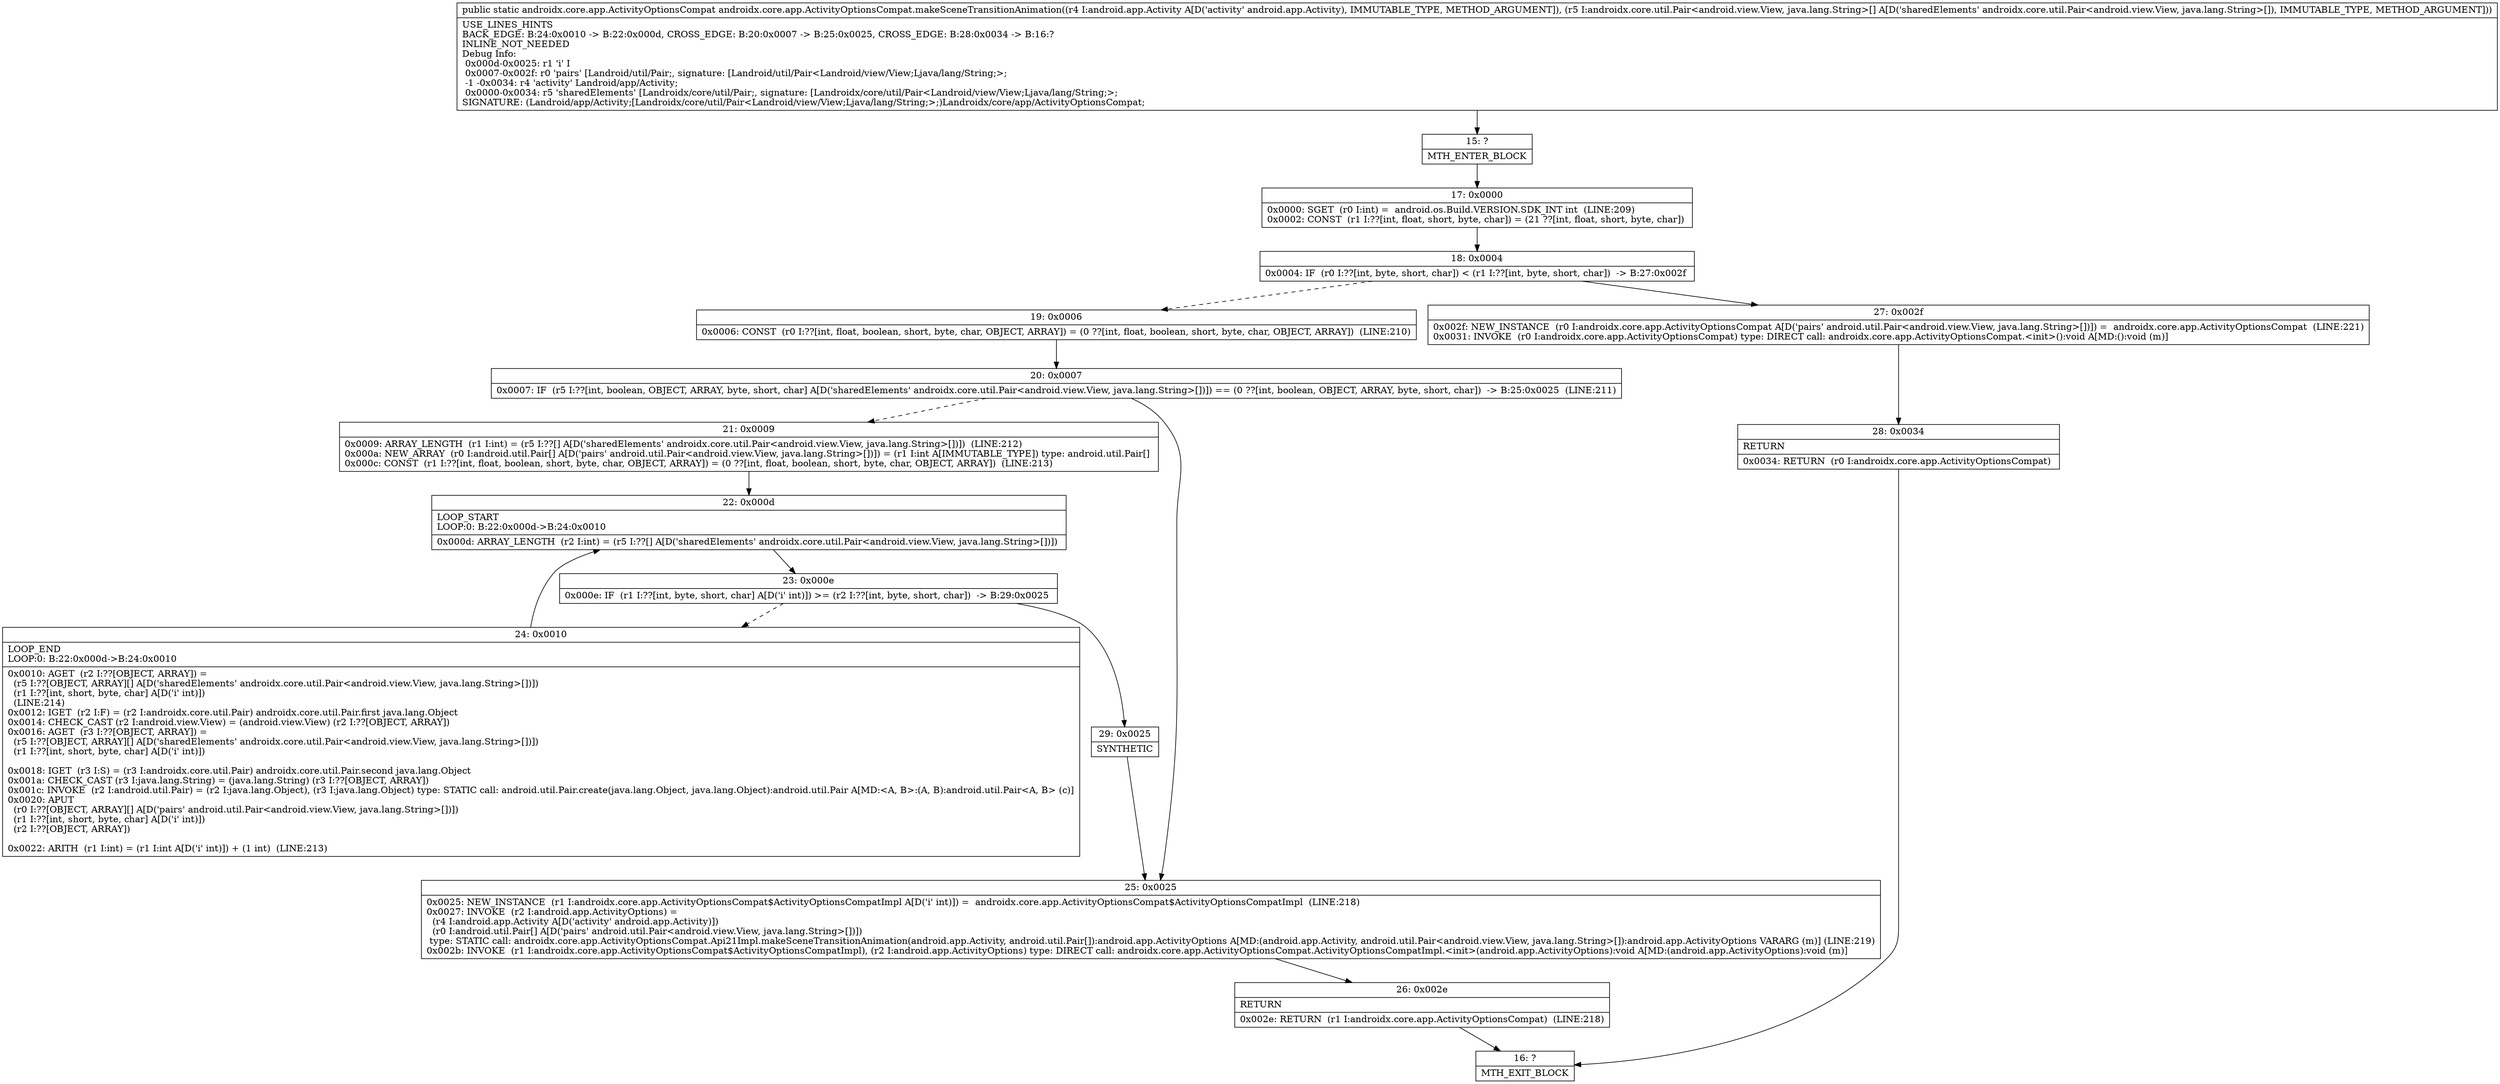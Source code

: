 digraph "CFG forandroidx.core.app.ActivityOptionsCompat.makeSceneTransitionAnimation(Landroid\/app\/Activity;[Landroidx\/core\/util\/Pair;)Landroidx\/core\/app\/ActivityOptionsCompat;" {
Node_15 [shape=record,label="{15\:\ ?|MTH_ENTER_BLOCK\l}"];
Node_17 [shape=record,label="{17\:\ 0x0000|0x0000: SGET  (r0 I:int) =  android.os.Build.VERSION.SDK_INT int  (LINE:209)\l0x0002: CONST  (r1 I:??[int, float, short, byte, char]) = (21 ??[int, float, short, byte, char]) \l}"];
Node_18 [shape=record,label="{18\:\ 0x0004|0x0004: IF  (r0 I:??[int, byte, short, char]) \< (r1 I:??[int, byte, short, char])  \-\> B:27:0x002f \l}"];
Node_19 [shape=record,label="{19\:\ 0x0006|0x0006: CONST  (r0 I:??[int, float, boolean, short, byte, char, OBJECT, ARRAY]) = (0 ??[int, float, boolean, short, byte, char, OBJECT, ARRAY])  (LINE:210)\l}"];
Node_20 [shape=record,label="{20\:\ 0x0007|0x0007: IF  (r5 I:??[int, boolean, OBJECT, ARRAY, byte, short, char] A[D('sharedElements' androidx.core.util.Pair\<android.view.View, java.lang.String\>[])]) == (0 ??[int, boolean, OBJECT, ARRAY, byte, short, char])  \-\> B:25:0x0025  (LINE:211)\l}"];
Node_21 [shape=record,label="{21\:\ 0x0009|0x0009: ARRAY_LENGTH  (r1 I:int) = (r5 I:??[] A[D('sharedElements' androidx.core.util.Pair\<android.view.View, java.lang.String\>[])])  (LINE:212)\l0x000a: NEW_ARRAY  (r0 I:android.util.Pair[] A[D('pairs' android.util.Pair\<android.view.View, java.lang.String\>[])]) = (r1 I:int A[IMMUTABLE_TYPE]) type: android.util.Pair[] \l0x000c: CONST  (r1 I:??[int, float, boolean, short, byte, char, OBJECT, ARRAY]) = (0 ??[int, float, boolean, short, byte, char, OBJECT, ARRAY])  (LINE:213)\l}"];
Node_22 [shape=record,label="{22\:\ 0x000d|LOOP_START\lLOOP:0: B:22:0x000d\-\>B:24:0x0010\l|0x000d: ARRAY_LENGTH  (r2 I:int) = (r5 I:??[] A[D('sharedElements' androidx.core.util.Pair\<android.view.View, java.lang.String\>[])]) \l}"];
Node_23 [shape=record,label="{23\:\ 0x000e|0x000e: IF  (r1 I:??[int, byte, short, char] A[D('i' int)]) \>= (r2 I:??[int, byte, short, char])  \-\> B:29:0x0025 \l}"];
Node_24 [shape=record,label="{24\:\ 0x0010|LOOP_END\lLOOP:0: B:22:0x000d\-\>B:24:0x0010\l|0x0010: AGET  (r2 I:??[OBJECT, ARRAY]) = \l  (r5 I:??[OBJECT, ARRAY][] A[D('sharedElements' androidx.core.util.Pair\<android.view.View, java.lang.String\>[])])\l  (r1 I:??[int, short, byte, char] A[D('i' int)])\l  (LINE:214)\l0x0012: IGET  (r2 I:F) = (r2 I:androidx.core.util.Pair) androidx.core.util.Pair.first java.lang.Object \l0x0014: CHECK_CAST (r2 I:android.view.View) = (android.view.View) (r2 I:??[OBJECT, ARRAY]) \l0x0016: AGET  (r3 I:??[OBJECT, ARRAY]) = \l  (r5 I:??[OBJECT, ARRAY][] A[D('sharedElements' androidx.core.util.Pair\<android.view.View, java.lang.String\>[])])\l  (r1 I:??[int, short, byte, char] A[D('i' int)])\l \l0x0018: IGET  (r3 I:S) = (r3 I:androidx.core.util.Pair) androidx.core.util.Pair.second java.lang.Object \l0x001a: CHECK_CAST (r3 I:java.lang.String) = (java.lang.String) (r3 I:??[OBJECT, ARRAY]) \l0x001c: INVOKE  (r2 I:android.util.Pair) = (r2 I:java.lang.Object), (r3 I:java.lang.Object) type: STATIC call: android.util.Pair.create(java.lang.Object, java.lang.Object):android.util.Pair A[MD:\<A, B\>:(A, B):android.util.Pair\<A, B\> (c)]\l0x0020: APUT  \l  (r0 I:??[OBJECT, ARRAY][] A[D('pairs' android.util.Pair\<android.view.View, java.lang.String\>[])])\l  (r1 I:??[int, short, byte, char] A[D('i' int)])\l  (r2 I:??[OBJECT, ARRAY])\l \l0x0022: ARITH  (r1 I:int) = (r1 I:int A[D('i' int)]) + (1 int)  (LINE:213)\l}"];
Node_29 [shape=record,label="{29\:\ 0x0025|SYNTHETIC\l}"];
Node_25 [shape=record,label="{25\:\ 0x0025|0x0025: NEW_INSTANCE  (r1 I:androidx.core.app.ActivityOptionsCompat$ActivityOptionsCompatImpl A[D('i' int)]) =  androidx.core.app.ActivityOptionsCompat$ActivityOptionsCompatImpl  (LINE:218)\l0x0027: INVOKE  (r2 I:android.app.ActivityOptions) = \l  (r4 I:android.app.Activity A[D('activity' android.app.Activity)])\l  (r0 I:android.util.Pair[] A[D('pairs' android.util.Pair\<android.view.View, java.lang.String\>[])])\l type: STATIC call: androidx.core.app.ActivityOptionsCompat.Api21Impl.makeSceneTransitionAnimation(android.app.Activity, android.util.Pair[]):android.app.ActivityOptions A[MD:(android.app.Activity, android.util.Pair\<android.view.View, java.lang.String\>[]):android.app.ActivityOptions VARARG (m)] (LINE:219)\l0x002b: INVOKE  (r1 I:androidx.core.app.ActivityOptionsCompat$ActivityOptionsCompatImpl), (r2 I:android.app.ActivityOptions) type: DIRECT call: androidx.core.app.ActivityOptionsCompat.ActivityOptionsCompatImpl.\<init\>(android.app.ActivityOptions):void A[MD:(android.app.ActivityOptions):void (m)]\l}"];
Node_26 [shape=record,label="{26\:\ 0x002e|RETURN\l|0x002e: RETURN  (r1 I:androidx.core.app.ActivityOptionsCompat)  (LINE:218)\l}"];
Node_16 [shape=record,label="{16\:\ ?|MTH_EXIT_BLOCK\l}"];
Node_27 [shape=record,label="{27\:\ 0x002f|0x002f: NEW_INSTANCE  (r0 I:androidx.core.app.ActivityOptionsCompat A[D('pairs' android.util.Pair\<android.view.View, java.lang.String\>[])]) =  androidx.core.app.ActivityOptionsCompat  (LINE:221)\l0x0031: INVOKE  (r0 I:androidx.core.app.ActivityOptionsCompat) type: DIRECT call: androidx.core.app.ActivityOptionsCompat.\<init\>():void A[MD:():void (m)]\l}"];
Node_28 [shape=record,label="{28\:\ 0x0034|RETURN\l|0x0034: RETURN  (r0 I:androidx.core.app.ActivityOptionsCompat) \l}"];
MethodNode[shape=record,label="{public static androidx.core.app.ActivityOptionsCompat androidx.core.app.ActivityOptionsCompat.makeSceneTransitionAnimation((r4 I:android.app.Activity A[D('activity' android.app.Activity), IMMUTABLE_TYPE, METHOD_ARGUMENT]), (r5 I:androidx.core.util.Pair\<android.view.View, java.lang.String\>[] A[D('sharedElements' androidx.core.util.Pair\<android.view.View, java.lang.String\>[]), IMMUTABLE_TYPE, METHOD_ARGUMENT]))  | USE_LINES_HINTS\lBACK_EDGE: B:24:0x0010 \-\> B:22:0x000d, CROSS_EDGE: B:20:0x0007 \-\> B:25:0x0025, CROSS_EDGE: B:28:0x0034 \-\> B:16:?\lINLINE_NOT_NEEDED\lDebug Info:\l  0x000d\-0x0025: r1 'i' I\l  0x0007\-0x002f: r0 'pairs' [Landroid\/util\/Pair;, signature: [Landroid\/util\/Pair\<Landroid\/view\/View;Ljava\/lang\/String;\>;\l  \-1 \-0x0034: r4 'activity' Landroid\/app\/Activity;\l  0x0000\-0x0034: r5 'sharedElements' [Landroidx\/core\/util\/Pair;, signature: [Landroidx\/core\/util\/Pair\<Landroid\/view\/View;Ljava\/lang\/String;\>;\lSIGNATURE: (Landroid\/app\/Activity;[Landroidx\/core\/util\/Pair\<Landroid\/view\/View;Ljava\/lang\/String;\>;)Landroidx\/core\/app\/ActivityOptionsCompat;\l}"];
MethodNode -> Node_15;Node_15 -> Node_17;
Node_17 -> Node_18;
Node_18 -> Node_19[style=dashed];
Node_18 -> Node_27;
Node_19 -> Node_20;
Node_20 -> Node_21[style=dashed];
Node_20 -> Node_25;
Node_21 -> Node_22;
Node_22 -> Node_23;
Node_23 -> Node_24[style=dashed];
Node_23 -> Node_29;
Node_24 -> Node_22;
Node_29 -> Node_25;
Node_25 -> Node_26;
Node_26 -> Node_16;
Node_27 -> Node_28;
Node_28 -> Node_16;
}

